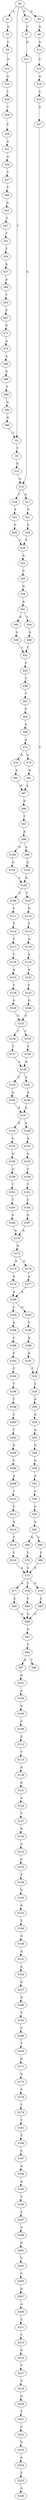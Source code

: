 strict digraph  {
	S0 -> S1 [ label = A ];
	S0 -> S2 [ label = T ];
	S0 -> S3 [ label = G ];
	S0 -> S4 [ label = G ];
	S1 -> S5 [ label = A ];
	S2 -> S6 [ label = T ];
	S3 -> S7 [ label = C ];
	S4 -> S8 [ label = A ];
	S5 -> S9 [ label = C ];
	S6 -> S10 [ label = G ];
	S7 -> S11 [ label = G ];
	S8 -> S12 [ label = A ];
	S9 -> S13 [ label = G ];
	S10 -> S14 [ label = G ];
	S11 -> S14 [ label = G ];
	S12 -> S15 [ label = C ];
	S13 -> S16 [ label = G ];
	S14 -> S17 [ label = A ];
	S14 -> S18 [ label = T ];
	S15 -> S19 [ label = A ];
	S16 -> S20 [ label = T ];
	S17 -> S21 [ label = C ];
	S18 -> S22 [ label = T ];
	S19 -> S23 [ label = C ];
	S20 -> S24 [ label = T ];
	S21 -> S25 [ label = C ];
	S22 -> S26 [ label = C ];
	S23 -> S27 [ label = G ];
	S24 -> S28 [ label = C ];
	S25 -> S29 [ label = T ];
	S26 -> S29 [ label = T ];
	S27 -> S30 [ label = T ];
	S28 -> S31 [ label = A ];
	S29 -> S32 [ label = A ];
	S30 -> S33 [ label = C ];
	S31 -> S34 [ label = G ];
	S32 -> S35 [ label = C ];
	S33 -> S36 [ label = G ];
	S34 -> S37 [ label = T ];
	S35 -> S38 [ label = A ];
	S36 -> S39 [ label = G ];
	S37 -> S40 [ label = T ];
	S38 -> S41 [ label = A ];
	S39 -> S42 [ label = A ];
	S40 -> S43 [ label = A ];
	S41 -> S44 [ label = T ];
	S41 -> S45 [ label = G ];
	S42 -> S46 [ label = G ];
	S43 -> S47 [ label = T ];
	S44 -> S48 [ label = G ];
	S45 -> S49 [ label = G ];
	S46 -> S50 [ label = G ];
	S47 -> S51 [ label = T ];
	S48 -> S52 [ label = C ];
	S49 -> S52 [ label = C ];
	S50 -> S53 [ label = A ];
	S51 -> S54 [ label = T ];
	S52 -> S55 [ label = C ];
	S53 -> S56 [ label = C ];
	S54 -> S57 [ label = A ];
	S55 -> S58 [ label = T ];
	S56 -> S59 [ label = G ];
	S57 -> S60 [ label = A ];
	S58 -> S61 [ label = T ];
	S59 -> S62 [ label = A ];
	S60 -> S63 [ label = T ];
	S61 -> S64 [ label = C ];
	S62 -> S65 [ label = C ];
	S62 -> S66 [ label = G ];
	S63 -> S67 [ label = C ];
	S64 -> S68 [ label = A ];
	S65 -> S69 [ label = C ];
	S66 -> S70 [ label = C ];
	S67 -> S71 [ label = G ];
	S68 -> S72 [ label = A ];
	S69 -> S73 [ label = G ];
	S70 -> S73 [ label = G ];
	S71 -> S74 [ label = A ];
	S72 -> S75 [ label = A ];
	S72 -> S76 [ label = G ];
	S73 -> S77 [ label = A ];
	S73 -> S78 [ label = T ];
	S73 -> S79 [ label = G ];
	S74 -> S80 [ label = A ];
	S75 -> S81 [ label = A ];
	S76 -> S82 [ label = A ];
	S77 -> S83 [ label = C ];
	S78 -> S84 [ label = C ];
	S79 -> S85 [ label = C ];
	S80 -> S86 [ label = G ];
	S81 -> S87 [ label = A ];
	S82 -> S87 [ label = A ];
	S83 -> S88 [ label = G ];
	S84 -> S88 [ label = G ];
	S85 -> S88 [ label = G ];
	S86 -> S89 [ label = T ];
	S87 -> S90 [ label = G ];
	S88 -> S91 [ label = G ];
	S89 -> S92 [ label = A ];
	S90 -> S93 [ label = T ];
	S91 -> S94 [ label = T ];
	S92 -> S95 [ label = G ];
	S93 -> S96 [ label = A ];
	S94 -> S97 [ label = A ];
	S94 -> S98 [ label = T ];
	S95 -> S2 [ label = T ];
	S96 -> S99 [ label = A ];
	S96 -> S100 [ label = G ];
	S97 -> S101 [ label = G ];
	S99 -> S102 [ label = G ];
	S100 -> S103 [ label = G ];
	S101 -> S104 [ label = A ];
	S102 -> S105 [ label = G ];
	S103 -> S105 [ label = G ];
	S104 -> S106 [ label = A ];
	S105 -> S107 [ label = T ];
	S105 -> S108 [ label = C ];
	S106 -> S109 [ label = C ];
	S107 -> S110 [ label = G ];
	S108 -> S111 [ label = C ];
	S109 -> S112 [ label = C ];
	S110 -> S113 [ label = T ];
	S111 -> S114 [ label = T ];
	S112 -> S115 [ label = T ];
	S113 -> S116 [ label = A ];
	S114 -> S117 [ label = T ];
	S115 -> S118 [ label = A ];
	S116 -> S119 [ label = A ];
	S117 -> S120 [ label = C ];
	S118 -> S121 [ label = G ];
	S119 -> S122 [ label = A ];
	S120 -> S123 [ label = A ];
	S121 -> S124 [ label = A ];
	S122 -> S125 [ label = C ];
	S123 -> S126 [ label = T ];
	S124 -> S127 [ label = T ];
	S125 -> S128 [ label = G ];
	S126 -> S129 [ label = G ];
	S127 -> S130 [ label = G ];
	S128 -> S131 [ label = C ];
	S129 -> S131 [ label = C ];
	S130 -> S132 [ label = A ];
	S131 -> S133 [ label = C ];
	S131 -> S134 [ label = T ];
	S132 -> S135 [ label = C ];
	S133 -> S136 [ label = T ];
	S134 -> S137 [ label = T ];
	S135 -> S138 [ label = T ];
	S136 -> S139 [ label = A ];
	S137 -> S139 [ label = A ];
	S138 -> S140 [ label = G ];
	S139 -> S141 [ label = A ];
	S139 -> S142 [ label = C ];
	S140 -> S143 [ label = A ];
	S141 -> S144 [ label = A ];
	S142 -> S145 [ label = A ];
	S143 -> S146 [ label = T ];
	S144 -> S147 [ label = G ];
	S145 -> S147 [ label = G ];
	S146 -> S148 [ label = G ];
	S147 -> S149 [ label = A ];
	S147 -> S150 [ label = G ];
	S148 -> S151 [ label = A ];
	S149 -> S152 [ label = A ];
	S150 -> S153 [ label = C ];
	S151 -> S154 [ label = G ];
	S152 -> S155 [ label = G ];
	S153 -> S156 [ label = A ];
	S154 -> S157 [ label = G ];
	S155 -> S158 [ label = T ];
	S156 -> S159 [ label = G ];
	S157 -> S160 [ label = G ];
	S158 -> S161 [ label = T ];
	S159 -> S162 [ label = T ];
	S160 -> S163 [ label = T ];
	S161 -> S164 [ label = C ];
	S162 -> S165 [ label = T ];
	S163 -> S166 [ label = C ];
	S164 -> S167 [ label = G ];
	S165 -> S168 [ label = G ];
	S166 -> S169 [ label = T ];
	S167 -> S170 [ label = A ];
	S168 -> S170 [ label = A ];
	S169 -> S171 [ label = G ];
	S170 -> S172 [ label = G ];
	S171 -> S173 [ label = A ];
	S172 -> S174 [ label = G ];
	S172 -> S175 [ label = A ];
	S173 -> S176 [ label = C ];
	S174 -> S177 [ label = A ];
	S175 -> S178 [ label = A ];
	S176 -> S179 [ label = T ];
	S177 -> S180 [ label = A ];
	S178 -> S180 [ label = A ];
	S179 -> S181 [ label = T ];
	S180 -> S182 [ label = G ];
	S180 -> S183 [ label = C ];
	S181 -> S184 [ label = T ];
	S182 -> S185 [ label = T ];
	S183 -> S186 [ label = A ];
	S184 -> S187 [ label = C ];
	S185 -> S188 [ label = A ];
	S186 -> S189 [ label = C ];
	S187 -> S190 [ label = A ];
	S188 -> S191 [ label = G ];
	S189 -> S192 [ label = C ];
	S190 -> S193 [ label = A ];
	S191 -> S30 [ label = T ];
	S192 -> S194 [ label = T ];
	S193 -> S195 [ label = T ];
	S194 -> S196 [ label = T ];
	S195 -> S197 [ label = T ];
	S196 -> S198 [ label = T ];
	S197 -> S199 [ label = C ];
	S198 -> S200 [ label = C ];
	S199 -> S201 [ label = G ];
	S200 -> S202 [ label = T ];
	S201 -> S203 [ label = C ];
	S202 -> S204 [ label = A ];
	S203 -> S205 [ label = C ];
	S204 -> S206 [ label = C ];
	S205 -> S207 [ label = G ];
	S206 -> S208 [ label = A ];
	S207 -> S209 [ label = A ];
	S208 -> S210 [ label = T ];
	S209 -> S211 [ label = T ];
	S210 -> S212 [ label = C ];
	S211 -> S213 [ label = T ];
	S212 -> S214 [ label = A ];
	S213 -> S215 [ label = G ];
	S214 -> S216 [ label = T ];
	S215 -> S217 [ label = T ];
	S216 -> S218 [ label = C ];
	S217 -> S219 [ label = C ];
	S218 -> S73 [ label = G ];
	S219 -> S220 [ label = G ];
	S220 -> S221 [ label = T ];
	S221 -> S222 [ label = C ];
	S222 -> S223 [ label = G ];
	S223 -> S224 [ label = A ];
	S224 -> S225 [ label = T ];
	S225 -> S226 [ label = A ];
}
